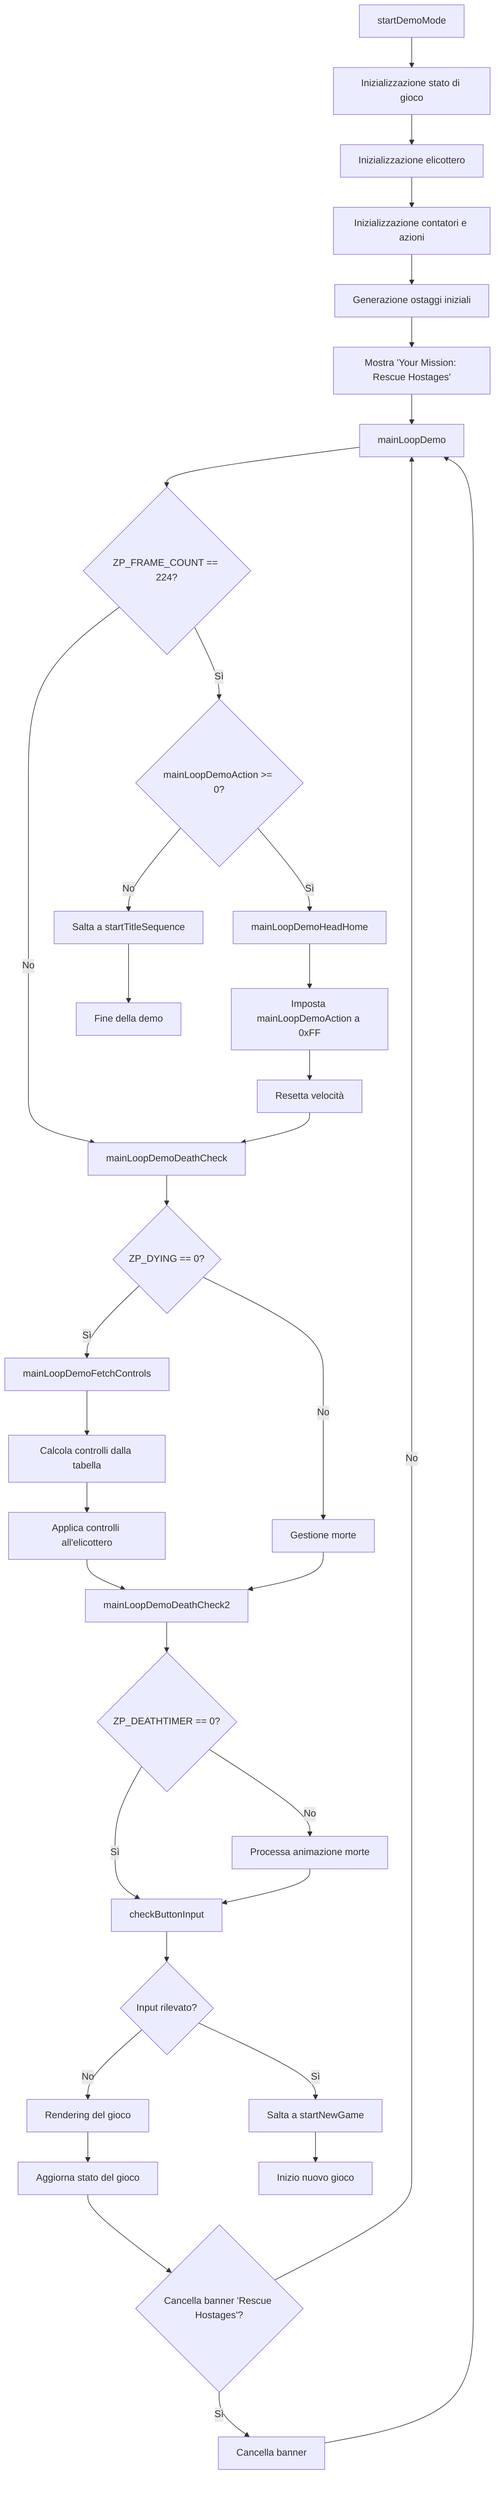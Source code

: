 graph TD
    A[startDemoMode] --> B[Inizializzazione stato di gioco]
    B --> C[Inizializzazione elicottero]
    C --> D[Inizializzazione contatori e azioni]
    D --> E[Generazione ostaggi iniziali]
    E --> F[Mostra 'Your Mission: Rescue Hostages']
    F --> G[mainLoopDemo]
    
    G --> H{ZP_FRAME_COUNT == 224?}
    H -->|No| I[mainLoopDemoDeathCheck]
    H -->|Sì| J{mainLoopDemoAction >= 0?}
    
    J -->|Sì| K[mainLoopDemoHeadHome]
    J -->|No| L[Salta a startTitleSequence]
    
    K --> M[Imposta mainLoopDemoAction a 0xFF]
    M --> N[Resetta velocità]
    N --> I
    
    I --> O{ZP_DYING == 0?}
    O -->|No| P[Gestione morte]
    O -->|Sì| Q[mainLoopDemoFetchControls]
    
    Q --> R[Calcola controlli dalla tabella]
    R --> S[Applica controlli all'elicottero]
    
    S --> T[mainLoopDemoDeathCheck2]
    T --> U{ZP_DEATHTIMER == 0?}
    U -->|No| V[Processa animazione morte]
    U -->|Sì| W[checkButtonInput]
    
    W --> X{Input rilevato?}
    X -->|Sì| Y[Salta a startNewGame]
    X -->|No| Z[Rendering del gioco]
    
    Z --> AA[Aggiorna stato del gioco]
    AA --> AB{Cancella banner 'Rescue Hostages'?}
    AB -->|Sì| AC[Cancella banner]
    AB -->|No| G
    
    AC --> G
    
    P --> T
    V --> W
    
    L --> END[Fine della demo]
    Y --> END2[Inizio nuovo gioco]